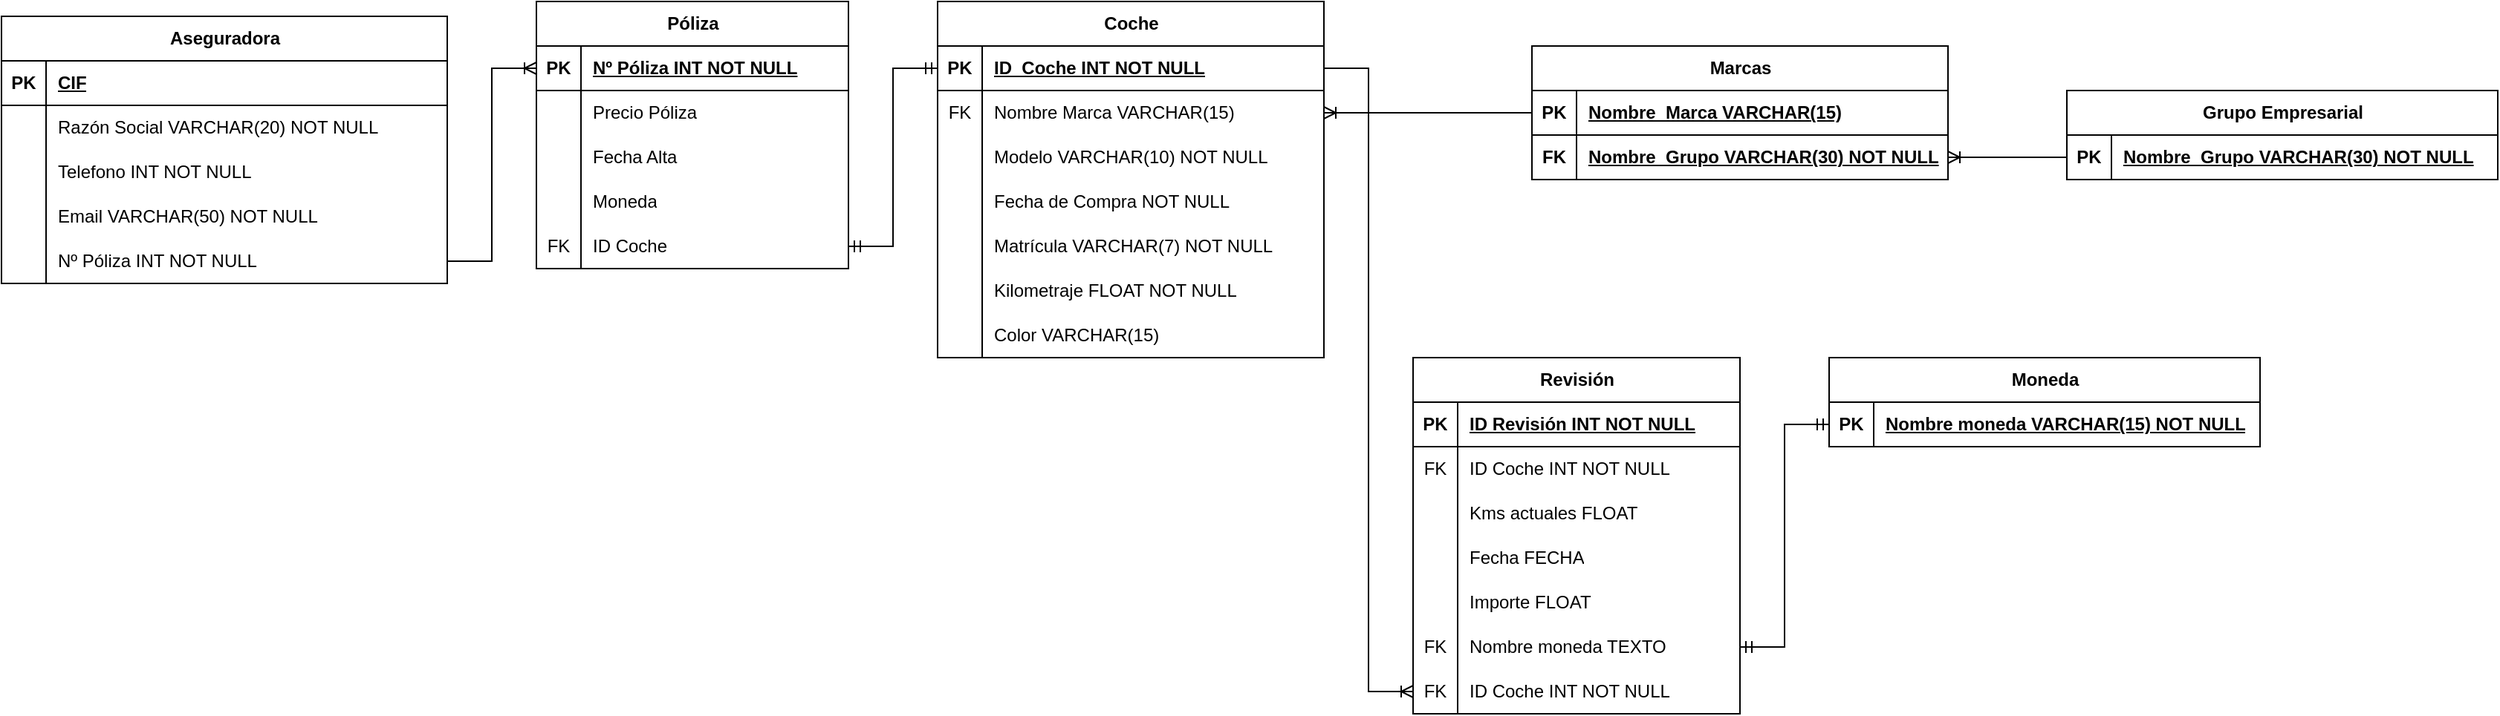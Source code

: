 <mxfile version="21.6.8" type="device">
  <diagram name="Page-1" id="Ce3PiurtDu2Wg8U3uvHD">
    <mxGraphModel dx="4378" dy="868" grid="1" gridSize="10" guides="1" tooltips="1" connect="1" arrows="1" fold="1" page="0" pageScale="1" pageWidth="850" pageHeight="1100" math="0" shadow="0">
      <root>
        <mxCell id="0" />
        <mxCell id="1" parent="0" />
        <mxCell id="8DVN0XSkMeJQT1lrEcgG-28" value="Coche" style="shape=table;startSize=30;container=1;collapsible=1;childLayout=tableLayout;fixedRows=1;rowLines=0;fontStyle=1;align=center;resizeLast=1;html=1;" parent="1" vertex="1">
          <mxGeometry x="-30" y="200" width="260" height="240" as="geometry" />
        </mxCell>
        <mxCell id="8DVN0XSkMeJQT1lrEcgG-29" value="" style="shape=tableRow;horizontal=0;startSize=0;swimlaneHead=0;swimlaneBody=0;fillColor=none;collapsible=0;dropTarget=0;points=[[0,0.5],[1,0.5]];portConstraint=eastwest;top=0;left=0;right=0;bottom=1;" parent="8DVN0XSkMeJQT1lrEcgG-28" vertex="1">
          <mxGeometry y="30" width="260" height="30" as="geometry" />
        </mxCell>
        <mxCell id="8DVN0XSkMeJQT1lrEcgG-30" value="PK" style="shape=partialRectangle;connectable=0;fillColor=none;top=0;left=0;bottom=0;right=0;fontStyle=1;overflow=hidden;whiteSpace=wrap;html=1;" parent="8DVN0XSkMeJQT1lrEcgG-29" vertex="1">
          <mxGeometry width="30" height="30" as="geometry">
            <mxRectangle width="30" height="30" as="alternateBounds" />
          </mxGeometry>
        </mxCell>
        <mxCell id="8DVN0XSkMeJQT1lrEcgG-31" value="ID_Coche INT NOT NULL" style="shape=partialRectangle;connectable=0;fillColor=none;top=0;left=0;bottom=0;right=0;align=left;spacingLeft=6;fontStyle=5;overflow=hidden;whiteSpace=wrap;html=1;" parent="8DVN0XSkMeJQT1lrEcgG-29" vertex="1">
          <mxGeometry x="30" width="230" height="30" as="geometry">
            <mxRectangle width="230" height="30" as="alternateBounds" />
          </mxGeometry>
        </mxCell>
        <mxCell id="8DVN0XSkMeJQT1lrEcgG-32" value="" style="shape=tableRow;horizontal=0;startSize=0;swimlaneHead=0;swimlaneBody=0;fillColor=none;collapsible=0;dropTarget=0;points=[[0,0.5],[1,0.5]];portConstraint=eastwest;top=0;left=0;right=0;bottom=0;" parent="8DVN0XSkMeJQT1lrEcgG-28" vertex="1">
          <mxGeometry y="60" width="260" height="30" as="geometry" />
        </mxCell>
        <mxCell id="8DVN0XSkMeJQT1lrEcgG-33" value="FK" style="shape=partialRectangle;connectable=0;fillColor=none;top=0;left=0;bottom=0;right=0;editable=1;overflow=hidden;whiteSpace=wrap;html=1;" parent="8DVN0XSkMeJQT1lrEcgG-32" vertex="1">
          <mxGeometry width="30" height="30" as="geometry">
            <mxRectangle width="30" height="30" as="alternateBounds" />
          </mxGeometry>
        </mxCell>
        <mxCell id="8DVN0XSkMeJQT1lrEcgG-34" value="Nombre Marca VARCHAR(15)" style="shape=partialRectangle;connectable=0;fillColor=none;top=0;left=0;bottom=0;right=0;align=left;spacingLeft=6;overflow=hidden;whiteSpace=wrap;html=1;" parent="8DVN0XSkMeJQT1lrEcgG-32" vertex="1">
          <mxGeometry x="30" width="230" height="30" as="geometry">
            <mxRectangle width="230" height="30" as="alternateBounds" />
          </mxGeometry>
        </mxCell>
        <mxCell id="8DVN0XSkMeJQT1lrEcgG-35" value="" style="shape=tableRow;horizontal=0;startSize=0;swimlaneHead=0;swimlaneBody=0;fillColor=none;collapsible=0;dropTarget=0;points=[[0,0.5],[1,0.5]];portConstraint=eastwest;top=0;left=0;right=0;bottom=0;" parent="8DVN0XSkMeJQT1lrEcgG-28" vertex="1">
          <mxGeometry y="90" width="260" height="30" as="geometry" />
        </mxCell>
        <mxCell id="8DVN0XSkMeJQT1lrEcgG-36" value="" style="shape=partialRectangle;connectable=0;fillColor=none;top=0;left=0;bottom=0;right=0;editable=1;overflow=hidden;whiteSpace=wrap;html=1;" parent="8DVN0XSkMeJQT1lrEcgG-35" vertex="1">
          <mxGeometry width="30" height="30" as="geometry">
            <mxRectangle width="30" height="30" as="alternateBounds" />
          </mxGeometry>
        </mxCell>
        <mxCell id="8DVN0XSkMeJQT1lrEcgG-37" value="Modelo VARCHAR(10) NOT NULL" style="shape=partialRectangle;connectable=0;fillColor=none;top=0;left=0;bottom=0;right=0;align=left;spacingLeft=6;overflow=hidden;whiteSpace=wrap;html=1;" parent="8DVN0XSkMeJQT1lrEcgG-35" vertex="1">
          <mxGeometry x="30" width="230" height="30" as="geometry">
            <mxRectangle width="230" height="30" as="alternateBounds" />
          </mxGeometry>
        </mxCell>
        <mxCell id="ItKORKSNv3V5zhd3zfSY-48" value="" style="shape=tableRow;horizontal=0;startSize=0;swimlaneHead=0;swimlaneBody=0;fillColor=none;collapsible=0;dropTarget=0;points=[[0,0.5],[1,0.5]];portConstraint=eastwest;top=0;left=0;right=0;bottom=0;" parent="8DVN0XSkMeJQT1lrEcgG-28" vertex="1">
          <mxGeometry y="120" width="260" height="30" as="geometry" />
        </mxCell>
        <mxCell id="ItKORKSNv3V5zhd3zfSY-49" value="" style="shape=partialRectangle;connectable=0;fillColor=none;top=0;left=0;bottom=0;right=0;editable=1;overflow=hidden;whiteSpace=wrap;html=1;" parent="ItKORKSNv3V5zhd3zfSY-48" vertex="1">
          <mxGeometry width="30" height="30" as="geometry">
            <mxRectangle width="30" height="30" as="alternateBounds" />
          </mxGeometry>
        </mxCell>
        <mxCell id="ItKORKSNv3V5zhd3zfSY-50" value="Fecha de Compra NOT NULL" style="shape=partialRectangle;connectable=0;fillColor=none;top=0;left=0;bottom=0;right=0;align=left;spacingLeft=6;overflow=hidden;whiteSpace=wrap;html=1;" parent="ItKORKSNv3V5zhd3zfSY-48" vertex="1">
          <mxGeometry x="30" width="230" height="30" as="geometry">
            <mxRectangle width="230" height="30" as="alternateBounds" />
          </mxGeometry>
        </mxCell>
        <mxCell id="8DVN0XSkMeJQT1lrEcgG-38" value="" style="shape=tableRow;horizontal=0;startSize=0;swimlaneHead=0;swimlaneBody=0;fillColor=none;collapsible=0;dropTarget=0;points=[[0,0.5],[1,0.5]];portConstraint=eastwest;top=0;left=0;right=0;bottom=0;" parent="8DVN0XSkMeJQT1lrEcgG-28" vertex="1">
          <mxGeometry y="150" width="260" height="30" as="geometry" />
        </mxCell>
        <mxCell id="8DVN0XSkMeJQT1lrEcgG-39" value="" style="shape=partialRectangle;connectable=0;fillColor=none;top=0;left=0;bottom=0;right=0;editable=1;overflow=hidden;whiteSpace=wrap;html=1;" parent="8DVN0XSkMeJQT1lrEcgG-38" vertex="1">
          <mxGeometry width="30" height="30" as="geometry">
            <mxRectangle width="30" height="30" as="alternateBounds" />
          </mxGeometry>
        </mxCell>
        <mxCell id="8DVN0XSkMeJQT1lrEcgG-40" value="Matrícula VARCHAR(7) NOT NULL" style="shape=partialRectangle;connectable=0;fillColor=none;top=0;left=0;bottom=0;right=0;align=left;spacingLeft=6;overflow=hidden;whiteSpace=wrap;html=1;" parent="8DVN0XSkMeJQT1lrEcgG-38" vertex="1">
          <mxGeometry x="30" width="230" height="30" as="geometry">
            <mxRectangle width="230" height="30" as="alternateBounds" />
          </mxGeometry>
        </mxCell>
        <mxCell id="ItKORKSNv3V5zhd3zfSY-1" value="" style="shape=tableRow;horizontal=0;startSize=0;swimlaneHead=0;swimlaneBody=0;fillColor=none;collapsible=0;dropTarget=0;points=[[0,0.5],[1,0.5]];portConstraint=eastwest;top=0;left=0;right=0;bottom=0;" parent="8DVN0XSkMeJQT1lrEcgG-28" vertex="1">
          <mxGeometry y="180" width="260" height="30" as="geometry" />
        </mxCell>
        <mxCell id="ItKORKSNv3V5zhd3zfSY-2" value="" style="shape=partialRectangle;connectable=0;fillColor=none;top=0;left=0;bottom=0;right=0;editable=1;overflow=hidden;whiteSpace=wrap;html=1;" parent="ItKORKSNv3V5zhd3zfSY-1" vertex="1">
          <mxGeometry width="30" height="30" as="geometry">
            <mxRectangle width="30" height="30" as="alternateBounds" />
          </mxGeometry>
        </mxCell>
        <mxCell id="ItKORKSNv3V5zhd3zfSY-3" value="Kilometraje FLOAT NOT NULL" style="shape=partialRectangle;connectable=0;fillColor=none;top=0;left=0;bottom=0;right=0;align=left;spacingLeft=6;overflow=hidden;whiteSpace=wrap;html=1;" parent="ItKORKSNv3V5zhd3zfSY-1" vertex="1">
          <mxGeometry x="30" width="230" height="30" as="geometry">
            <mxRectangle width="230" height="30" as="alternateBounds" />
          </mxGeometry>
        </mxCell>
        <mxCell id="ItKORKSNv3V5zhd3zfSY-125" value="" style="shape=tableRow;horizontal=0;startSize=0;swimlaneHead=0;swimlaneBody=0;fillColor=none;collapsible=0;dropTarget=0;points=[[0,0.5],[1,0.5]];portConstraint=eastwest;top=0;left=0;right=0;bottom=0;" parent="8DVN0XSkMeJQT1lrEcgG-28" vertex="1">
          <mxGeometry y="210" width="260" height="30" as="geometry" />
        </mxCell>
        <mxCell id="ItKORKSNv3V5zhd3zfSY-126" value="" style="shape=partialRectangle;connectable=0;fillColor=none;top=0;left=0;bottom=0;right=0;editable=1;overflow=hidden;whiteSpace=wrap;html=1;" parent="ItKORKSNv3V5zhd3zfSY-125" vertex="1">
          <mxGeometry width="30" height="30" as="geometry">
            <mxRectangle width="30" height="30" as="alternateBounds" />
          </mxGeometry>
        </mxCell>
        <mxCell id="ItKORKSNv3V5zhd3zfSY-127" value="Color VARCHAR(15)" style="shape=partialRectangle;connectable=0;fillColor=none;top=0;left=0;bottom=0;right=0;align=left;spacingLeft=6;overflow=hidden;whiteSpace=wrap;html=1;" parent="ItKORKSNv3V5zhd3zfSY-125" vertex="1">
          <mxGeometry x="30" width="230" height="30" as="geometry">
            <mxRectangle width="230" height="30" as="alternateBounds" />
          </mxGeometry>
        </mxCell>
        <mxCell id="ItKORKSNv3V5zhd3zfSY-51" value="Aseguradora" style="shape=table;startSize=30;container=1;collapsible=1;childLayout=tableLayout;fixedRows=1;rowLines=0;fontStyle=1;align=center;resizeLast=1;html=1;" parent="1" vertex="1">
          <mxGeometry x="-660" y="210" width="300" height="180" as="geometry" />
        </mxCell>
        <mxCell id="ItKORKSNv3V5zhd3zfSY-52" value="" style="shape=tableRow;horizontal=0;startSize=0;swimlaneHead=0;swimlaneBody=0;fillColor=none;collapsible=0;dropTarget=0;points=[[0,0.5],[1,0.5]];portConstraint=eastwest;top=0;left=0;right=0;bottom=1;" parent="ItKORKSNv3V5zhd3zfSY-51" vertex="1">
          <mxGeometry y="30" width="300" height="30" as="geometry" />
        </mxCell>
        <mxCell id="ItKORKSNv3V5zhd3zfSY-53" value="PK" style="shape=partialRectangle;connectable=0;fillColor=none;top=0;left=0;bottom=0;right=0;fontStyle=1;overflow=hidden;whiteSpace=wrap;html=1;" parent="ItKORKSNv3V5zhd3zfSY-52" vertex="1">
          <mxGeometry width="30" height="30" as="geometry">
            <mxRectangle width="30" height="30" as="alternateBounds" />
          </mxGeometry>
        </mxCell>
        <mxCell id="ItKORKSNv3V5zhd3zfSY-54" value="CIF" style="shape=partialRectangle;connectable=0;fillColor=none;top=0;left=0;bottom=0;right=0;align=left;spacingLeft=6;fontStyle=5;overflow=hidden;whiteSpace=wrap;html=1;" parent="ItKORKSNv3V5zhd3zfSY-52" vertex="1">
          <mxGeometry x="30" width="270" height="30" as="geometry">
            <mxRectangle width="270" height="30" as="alternateBounds" />
          </mxGeometry>
        </mxCell>
        <mxCell id="ItKORKSNv3V5zhd3zfSY-55" value="" style="shape=tableRow;horizontal=0;startSize=0;swimlaneHead=0;swimlaneBody=0;fillColor=none;collapsible=0;dropTarget=0;points=[[0,0.5],[1,0.5]];portConstraint=eastwest;top=0;left=0;right=0;bottom=0;" parent="ItKORKSNv3V5zhd3zfSY-51" vertex="1">
          <mxGeometry y="60" width="300" height="30" as="geometry" />
        </mxCell>
        <mxCell id="ItKORKSNv3V5zhd3zfSY-56" value="" style="shape=partialRectangle;connectable=0;fillColor=none;top=0;left=0;bottom=0;right=0;editable=1;overflow=hidden;whiteSpace=wrap;html=1;" parent="ItKORKSNv3V5zhd3zfSY-55" vertex="1">
          <mxGeometry width="30" height="30" as="geometry">
            <mxRectangle width="30" height="30" as="alternateBounds" />
          </mxGeometry>
        </mxCell>
        <mxCell id="ItKORKSNv3V5zhd3zfSY-57" value="Razón Social VARCHAR(20) NOT NULL" style="shape=partialRectangle;connectable=0;fillColor=none;top=0;left=0;bottom=0;right=0;align=left;spacingLeft=6;overflow=hidden;whiteSpace=wrap;html=1;" parent="ItKORKSNv3V5zhd3zfSY-55" vertex="1">
          <mxGeometry x="30" width="270" height="30" as="geometry">
            <mxRectangle width="270" height="30" as="alternateBounds" />
          </mxGeometry>
        </mxCell>
        <mxCell id="ItKORKSNv3V5zhd3zfSY-64" value="" style="shape=tableRow;horizontal=0;startSize=0;swimlaneHead=0;swimlaneBody=0;fillColor=none;collapsible=0;dropTarget=0;points=[[0,0.5],[1,0.5]];portConstraint=eastwest;top=0;left=0;right=0;bottom=0;" parent="ItKORKSNv3V5zhd3zfSY-51" vertex="1">
          <mxGeometry y="90" width="300" height="30" as="geometry" />
        </mxCell>
        <mxCell id="ItKORKSNv3V5zhd3zfSY-65" value="" style="shape=partialRectangle;connectable=0;fillColor=none;top=0;left=0;bottom=0;right=0;editable=1;overflow=hidden;whiteSpace=wrap;html=1;" parent="ItKORKSNv3V5zhd3zfSY-64" vertex="1">
          <mxGeometry width="30" height="30" as="geometry">
            <mxRectangle width="30" height="30" as="alternateBounds" />
          </mxGeometry>
        </mxCell>
        <mxCell id="ItKORKSNv3V5zhd3zfSY-66" value="Telefono INT NOT NULL" style="shape=partialRectangle;connectable=0;fillColor=none;top=0;left=0;bottom=0;right=0;align=left;spacingLeft=6;overflow=hidden;whiteSpace=wrap;html=1;" parent="ItKORKSNv3V5zhd3zfSY-64" vertex="1">
          <mxGeometry x="30" width="270" height="30" as="geometry">
            <mxRectangle width="270" height="30" as="alternateBounds" />
          </mxGeometry>
        </mxCell>
        <mxCell id="ItKORKSNv3V5zhd3zfSY-67" value="" style="shape=tableRow;horizontal=0;startSize=0;swimlaneHead=0;swimlaneBody=0;fillColor=none;collapsible=0;dropTarget=0;points=[[0,0.5],[1,0.5]];portConstraint=eastwest;top=0;left=0;right=0;bottom=0;" parent="ItKORKSNv3V5zhd3zfSY-51" vertex="1">
          <mxGeometry y="120" width="300" height="30" as="geometry" />
        </mxCell>
        <mxCell id="ItKORKSNv3V5zhd3zfSY-68" value="" style="shape=partialRectangle;connectable=0;fillColor=none;top=0;left=0;bottom=0;right=0;editable=1;overflow=hidden;whiteSpace=wrap;html=1;" parent="ItKORKSNv3V5zhd3zfSY-67" vertex="1">
          <mxGeometry width="30" height="30" as="geometry">
            <mxRectangle width="30" height="30" as="alternateBounds" />
          </mxGeometry>
        </mxCell>
        <mxCell id="ItKORKSNv3V5zhd3zfSY-69" value="Email VARCHAR(50) NOT NULL" style="shape=partialRectangle;connectable=0;fillColor=none;top=0;left=0;bottom=0;right=0;align=left;spacingLeft=6;overflow=hidden;whiteSpace=wrap;html=1;" parent="ItKORKSNv3V5zhd3zfSY-67" vertex="1">
          <mxGeometry x="30" width="270" height="30" as="geometry">
            <mxRectangle width="270" height="30" as="alternateBounds" />
          </mxGeometry>
        </mxCell>
        <mxCell id="0sGLPWsD0QdRFvgC1Tdk-54" value="" style="shape=tableRow;horizontal=0;startSize=0;swimlaneHead=0;swimlaneBody=0;fillColor=none;collapsible=0;dropTarget=0;points=[[0,0.5],[1,0.5]];portConstraint=eastwest;top=0;left=0;right=0;bottom=0;" vertex="1" parent="ItKORKSNv3V5zhd3zfSY-51">
          <mxGeometry y="150" width="300" height="30" as="geometry" />
        </mxCell>
        <mxCell id="0sGLPWsD0QdRFvgC1Tdk-55" value="" style="shape=partialRectangle;connectable=0;fillColor=none;top=0;left=0;bottom=0;right=0;editable=1;overflow=hidden;whiteSpace=wrap;html=1;" vertex="1" parent="0sGLPWsD0QdRFvgC1Tdk-54">
          <mxGeometry width="30" height="30" as="geometry">
            <mxRectangle width="30" height="30" as="alternateBounds" />
          </mxGeometry>
        </mxCell>
        <mxCell id="0sGLPWsD0QdRFvgC1Tdk-56" value="Nº Póliza INT NOT NULL" style="shape=partialRectangle;connectable=0;fillColor=none;top=0;left=0;bottom=0;right=0;align=left;spacingLeft=6;overflow=hidden;whiteSpace=wrap;html=1;" vertex="1" parent="0sGLPWsD0QdRFvgC1Tdk-54">
          <mxGeometry x="30" width="270" height="30" as="geometry">
            <mxRectangle width="270" height="30" as="alternateBounds" />
          </mxGeometry>
        </mxCell>
        <mxCell id="ItKORKSNv3V5zhd3zfSY-92" value="Marcas" style="shape=table;startSize=30;container=1;collapsible=1;childLayout=tableLayout;fixedRows=1;rowLines=0;fontStyle=1;align=center;resizeLast=1;html=1;" parent="1" vertex="1">
          <mxGeometry x="370" y="230" width="280" height="90" as="geometry" />
        </mxCell>
        <mxCell id="ItKORKSNv3V5zhd3zfSY-93" value="" style="shape=tableRow;horizontal=0;startSize=0;swimlaneHead=0;swimlaneBody=0;fillColor=none;collapsible=0;dropTarget=0;points=[[0,0.5],[1,0.5]];portConstraint=eastwest;top=0;left=0;right=0;bottom=1;" parent="ItKORKSNv3V5zhd3zfSY-92" vertex="1">
          <mxGeometry y="30" width="280" height="30" as="geometry" />
        </mxCell>
        <mxCell id="ItKORKSNv3V5zhd3zfSY-94" value="PK" style="shape=partialRectangle;connectable=0;fillColor=none;top=0;left=0;bottom=0;right=0;fontStyle=1;overflow=hidden;whiteSpace=wrap;html=1;" parent="ItKORKSNv3V5zhd3zfSY-93" vertex="1">
          <mxGeometry width="30" height="30" as="geometry">
            <mxRectangle width="30" height="30" as="alternateBounds" />
          </mxGeometry>
        </mxCell>
        <mxCell id="ItKORKSNv3V5zhd3zfSY-95" value="Nombre_Marca VARCHAR(15)" style="shape=partialRectangle;connectable=0;fillColor=none;top=0;left=0;bottom=0;right=0;align=left;spacingLeft=6;fontStyle=5;overflow=hidden;whiteSpace=wrap;html=1;" parent="ItKORKSNv3V5zhd3zfSY-93" vertex="1">
          <mxGeometry x="30" width="250" height="30" as="geometry">
            <mxRectangle width="250" height="30" as="alternateBounds" />
          </mxGeometry>
        </mxCell>
        <mxCell id="0sGLPWsD0QdRFvgC1Tdk-25" value="" style="shape=tableRow;horizontal=0;startSize=0;swimlaneHead=0;swimlaneBody=0;fillColor=none;collapsible=0;dropTarget=0;points=[[0,0.5],[1,0.5]];portConstraint=eastwest;top=0;left=0;right=0;bottom=1;" vertex="1" parent="ItKORKSNv3V5zhd3zfSY-92">
          <mxGeometry y="60" width="280" height="30" as="geometry" />
        </mxCell>
        <mxCell id="0sGLPWsD0QdRFvgC1Tdk-26" value="FK" style="shape=partialRectangle;connectable=0;fillColor=none;top=0;left=0;bottom=0;right=0;fontStyle=1;overflow=hidden;whiteSpace=wrap;html=1;" vertex="1" parent="0sGLPWsD0QdRFvgC1Tdk-25">
          <mxGeometry width="30" height="30" as="geometry">
            <mxRectangle width="30" height="30" as="alternateBounds" />
          </mxGeometry>
        </mxCell>
        <mxCell id="0sGLPWsD0QdRFvgC1Tdk-27" value="Nombre_Grupo VARCHAR(30) NOT NULL" style="shape=partialRectangle;connectable=0;fillColor=none;top=0;left=0;bottom=0;right=0;align=left;spacingLeft=6;fontStyle=5;overflow=hidden;whiteSpace=wrap;html=1;" vertex="1" parent="0sGLPWsD0QdRFvgC1Tdk-25">
          <mxGeometry x="30" width="250" height="30" as="geometry">
            <mxRectangle width="250" height="30" as="alternateBounds" />
          </mxGeometry>
        </mxCell>
        <mxCell id="ItKORKSNv3V5zhd3zfSY-105" value="Grupo Empresarial" style="shape=table;startSize=30;container=1;collapsible=1;childLayout=tableLayout;fixedRows=1;rowLines=0;fontStyle=1;align=center;resizeLast=1;html=1;" parent="1" vertex="1">
          <mxGeometry x="730" y="260" width="290" height="60" as="geometry" />
        </mxCell>
        <mxCell id="ItKORKSNv3V5zhd3zfSY-106" value="" style="shape=tableRow;horizontal=0;startSize=0;swimlaneHead=0;swimlaneBody=0;fillColor=none;collapsible=0;dropTarget=0;points=[[0,0.5],[1,0.5]];portConstraint=eastwest;top=0;left=0;right=0;bottom=1;" parent="ItKORKSNv3V5zhd3zfSY-105" vertex="1">
          <mxGeometry y="30" width="290" height="30" as="geometry" />
        </mxCell>
        <mxCell id="ItKORKSNv3V5zhd3zfSY-107" value="PK" style="shape=partialRectangle;connectable=0;fillColor=none;top=0;left=0;bottom=0;right=0;fontStyle=1;overflow=hidden;whiteSpace=wrap;html=1;" parent="ItKORKSNv3V5zhd3zfSY-106" vertex="1">
          <mxGeometry width="30" height="30" as="geometry">
            <mxRectangle width="30" height="30" as="alternateBounds" />
          </mxGeometry>
        </mxCell>
        <mxCell id="ItKORKSNv3V5zhd3zfSY-108" value="Nombre_Grupo VARCHAR(30) NOT NULL" style="shape=partialRectangle;connectable=0;fillColor=none;top=0;left=0;bottom=0;right=0;align=left;spacingLeft=6;fontStyle=5;overflow=hidden;whiteSpace=wrap;html=1;" parent="ItKORKSNv3V5zhd3zfSY-106" vertex="1">
          <mxGeometry x="30" width="260" height="30" as="geometry">
            <mxRectangle width="260" height="30" as="alternateBounds" />
          </mxGeometry>
        </mxCell>
        <mxCell id="ItKORKSNv3V5zhd3zfSY-112" value="Póliza" style="shape=table;startSize=30;container=1;collapsible=1;childLayout=tableLayout;fixedRows=1;rowLines=0;fontStyle=1;align=center;resizeLast=1;html=1;" parent="1" vertex="1">
          <mxGeometry x="-300" y="200" width="210" height="180" as="geometry" />
        </mxCell>
        <mxCell id="ItKORKSNv3V5zhd3zfSY-113" value="" style="shape=tableRow;horizontal=0;startSize=0;swimlaneHead=0;swimlaneBody=0;fillColor=none;collapsible=0;dropTarget=0;points=[[0,0.5],[1,0.5]];portConstraint=eastwest;top=0;left=0;right=0;bottom=1;" parent="ItKORKSNv3V5zhd3zfSY-112" vertex="1">
          <mxGeometry y="30" width="210" height="30" as="geometry" />
        </mxCell>
        <mxCell id="ItKORKSNv3V5zhd3zfSY-114" value="PK" style="shape=partialRectangle;connectable=0;fillColor=none;top=0;left=0;bottom=0;right=0;fontStyle=1;overflow=hidden;whiteSpace=wrap;html=1;" parent="ItKORKSNv3V5zhd3zfSY-113" vertex="1">
          <mxGeometry width="30" height="30" as="geometry">
            <mxRectangle width="30" height="30" as="alternateBounds" />
          </mxGeometry>
        </mxCell>
        <mxCell id="ItKORKSNv3V5zhd3zfSY-115" value="Nº Póliza INT NOT NULL" style="shape=partialRectangle;connectable=0;fillColor=none;top=0;left=0;bottom=0;right=0;align=left;spacingLeft=6;fontStyle=5;overflow=hidden;whiteSpace=wrap;html=1;" parent="ItKORKSNv3V5zhd3zfSY-113" vertex="1">
          <mxGeometry x="30" width="180" height="30" as="geometry">
            <mxRectangle width="180" height="30" as="alternateBounds" />
          </mxGeometry>
        </mxCell>
        <mxCell id="ItKORKSNv3V5zhd3zfSY-116" value="" style="shape=tableRow;horizontal=0;startSize=0;swimlaneHead=0;swimlaneBody=0;fillColor=none;collapsible=0;dropTarget=0;points=[[0,0.5],[1,0.5]];portConstraint=eastwest;top=0;left=0;right=0;bottom=0;" parent="ItKORKSNv3V5zhd3zfSY-112" vertex="1">
          <mxGeometry y="60" width="210" height="30" as="geometry" />
        </mxCell>
        <mxCell id="ItKORKSNv3V5zhd3zfSY-117" value="" style="shape=partialRectangle;connectable=0;fillColor=none;top=0;left=0;bottom=0;right=0;editable=1;overflow=hidden;whiteSpace=wrap;html=1;" parent="ItKORKSNv3V5zhd3zfSY-116" vertex="1">
          <mxGeometry width="30" height="30" as="geometry">
            <mxRectangle width="30" height="30" as="alternateBounds" />
          </mxGeometry>
        </mxCell>
        <mxCell id="ItKORKSNv3V5zhd3zfSY-118" value="Precio Póliza" style="shape=partialRectangle;connectable=0;fillColor=none;top=0;left=0;bottom=0;right=0;align=left;spacingLeft=6;overflow=hidden;whiteSpace=wrap;html=1;" parent="ItKORKSNv3V5zhd3zfSY-116" vertex="1">
          <mxGeometry x="30" width="180" height="30" as="geometry">
            <mxRectangle width="180" height="30" as="alternateBounds" />
          </mxGeometry>
        </mxCell>
        <mxCell id="ItKORKSNv3V5zhd3zfSY-149" value="" style="shape=tableRow;horizontal=0;startSize=0;swimlaneHead=0;swimlaneBody=0;fillColor=none;collapsible=0;dropTarget=0;points=[[0,0.5],[1,0.5]];portConstraint=eastwest;top=0;left=0;right=0;bottom=0;" parent="ItKORKSNv3V5zhd3zfSY-112" vertex="1">
          <mxGeometry y="90" width="210" height="30" as="geometry" />
        </mxCell>
        <mxCell id="ItKORKSNv3V5zhd3zfSY-150" value="" style="shape=partialRectangle;connectable=0;fillColor=none;top=0;left=0;bottom=0;right=0;editable=1;overflow=hidden;whiteSpace=wrap;html=1;" parent="ItKORKSNv3V5zhd3zfSY-149" vertex="1">
          <mxGeometry width="30" height="30" as="geometry">
            <mxRectangle width="30" height="30" as="alternateBounds" />
          </mxGeometry>
        </mxCell>
        <mxCell id="ItKORKSNv3V5zhd3zfSY-151" value="Fecha Alta" style="shape=partialRectangle;connectable=0;fillColor=none;top=0;left=0;bottom=0;right=0;align=left;spacingLeft=6;overflow=hidden;whiteSpace=wrap;html=1;" parent="ItKORKSNv3V5zhd3zfSY-149" vertex="1">
          <mxGeometry x="30" width="180" height="30" as="geometry">
            <mxRectangle width="180" height="30" as="alternateBounds" />
          </mxGeometry>
        </mxCell>
        <mxCell id="ItKORKSNv3V5zhd3zfSY-145" value="" style="shape=tableRow;horizontal=0;startSize=0;swimlaneHead=0;swimlaneBody=0;fillColor=none;collapsible=0;dropTarget=0;points=[[0,0.5],[1,0.5]];portConstraint=eastwest;top=0;left=0;right=0;bottom=0;" parent="ItKORKSNv3V5zhd3zfSY-112" vertex="1">
          <mxGeometry y="120" width="210" height="30" as="geometry" />
        </mxCell>
        <mxCell id="ItKORKSNv3V5zhd3zfSY-146" value="" style="shape=partialRectangle;connectable=0;fillColor=none;top=0;left=0;bottom=0;right=0;editable=1;overflow=hidden;whiteSpace=wrap;html=1;" parent="ItKORKSNv3V5zhd3zfSY-145" vertex="1">
          <mxGeometry width="30" height="30" as="geometry">
            <mxRectangle width="30" height="30" as="alternateBounds" />
          </mxGeometry>
        </mxCell>
        <mxCell id="ItKORKSNv3V5zhd3zfSY-147" value="Moneda" style="shape=partialRectangle;connectable=0;fillColor=none;top=0;left=0;bottom=0;right=0;align=left;spacingLeft=6;overflow=hidden;whiteSpace=wrap;html=1;" parent="ItKORKSNv3V5zhd3zfSY-145" vertex="1">
          <mxGeometry x="30" width="180" height="30" as="geometry">
            <mxRectangle width="180" height="30" as="alternateBounds" />
          </mxGeometry>
        </mxCell>
        <mxCell id="ItKORKSNv3V5zhd3zfSY-142" value="" style="shape=tableRow;horizontal=0;startSize=0;swimlaneHead=0;swimlaneBody=0;fillColor=none;collapsible=0;dropTarget=0;points=[[0,0.5],[1,0.5]];portConstraint=eastwest;top=0;left=0;right=0;bottom=0;" parent="ItKORKSNv3V5zhd3zfSY-112" vertex="1">
          <mxGeometry y="150" width="210" height="30" as="geometry" />
        </mxCell>
        <mxCell id="ItKORKSNv3V5zhd3zfSY-143" value="FK" style="shape=partialRectangle;connectable=0;fillColor=none;top=0;left=0;bottom=0;right=0;editable=1;overflow=hidden;whiteSpace=wrap;html=1;" parent="ItKORKSNv3V5zhd3zfSY-142" vertex="1">
          <mxGeometry width="30" height="30" as="geometry">
            <mxRectangle width="30" height="30" as="alternateBounds" />
          </mxGeometry>
        </mxCell>
        <mxCell id="ItKORKSNv3V5zhd3zfSY-144" value="ID Coche" style="shape=partialRectangle;connectable=0;fillColor=none;top=0;left=0;bottom=0;right=0;align=left;spacingLeft=6;overflow=hidden;whiteSpace=wrap;html=1;" parent="ItKORKSNv3V5zhd3zfSY-142" vertex="1">
          <mxGeometry x="30" width="180" height="30" as="geometry">
            <mxRectangle width="180" height="30" as="alternateBounds" />
          </mxGeometry>
        </mxCell>
        <mxCell id="ItKORKSNv3V5zhd3zfSY-152" value="Revisión" style="shape=table;startSize=30;container=1;collapsible=1;childLayout=tableLayout;fixedRows=1;rowLines=0;fontStyle=1;align=center;resizeLast=1;html=1;" parent="1" vertex="1">
          <mxGeometry x="290" y="440" width="220" height="240" as="geometry" />
        </mxCell>
        <mxCell id="ItKORKSNv3V5zhd3zfSY-153" value="" style="shape=tableRow;horizontal=0;startSize=0;swimlaneHead=0;swimlaneBody=0;fillColor=none;collapsible=0;dropTarget=0;points=[[0,0.5],[1,0.5]];portConstraint=eastwest;top=0;left=0;right=0;bottom=1;" parent="ItKORKSNv3V5zhd3zfSY-152" vertex="1">
          <mxGeometry y="30" width="220" height="30" as="geometry" />
        </mxCell>
        <mxCell id="ItKORKSNv3V5zhd3zfSY-154" value="PK" style="shape=partialRectangle;connectable=0;fillColor=none;top=0;left=0;bottom=0;right=0;fontStyle=1;overflow=hidden;whiteSpace=wrap;html=1;" parent="ItKORKSNv3V5zhd3zfSY-153" vertex="1">
          <mxGeometry width="30" height="30" as="geometry">
            <mxRectangle width="30" height="30" as="alternateBounds" />
          </mxGeometry>
        </mxCell>
        <mxCell id="ItKORKSNv3V5zhd3zfSY-155" value="ID Revisión INT NOT NULL" style="shape=partialRectangle;connectable=0;fillColor=none;top=0;left=0;bottom=0;right=0;align=left;spacingLeft=6;fontStyle=5;overflow=hidden;whiteSpace=wrap;html=1;" parent="ItKORKSNv3V5zhd3zfSY-153" vertex="1">
          <mxGeometry x="30" width="190" height="30" as="geometry">
            <mxRectangle width="190" height="30" as="alternateBounds" />
          </mxGeometry>
        </mxCell>
        <mxCell id="ItKORKSNv3V5zhd3zfSY-156" value="" style="shape=tableRow;horizontal=0;startSize=0;swimlaneHead=0;swimlaneBody=0;fillColor=none;collapsible=0;dropTarget=0;points=[[0,0.5],[1,0.5]];portConstraint=eastwest;top=0;left=0;right=0;bottom=0;" parent="ItKORKSNv3V5zhd3zfSY-152" vertex="1">
          <mxGeometry y="60" width="220" height="30" as="geometry" />
        </mxCell>
        <mxCell id="ItKORKSNv3V5zhd3zfSY-157" value="FK" style="shape=partialRectangle;connectable=0;fillColor=none;top=0;left=0;bottom=0;right=0;editable=1;overflow=hidden;whiteSpace=wrap;html=1;" parent="ItKORKSNv3V5zhd3zfSY-156" vertex="1">
          <mxGeometry width="30" height="30" as="geometry">
            <mxRectangle width="30" height="30" as="alternateBounds" />
          </mxGeometry>
        </mxCell>
        <mxCell id="ItKORKSNv3V5zhd3zfSY-158" value="ID Coche INT NOT NULL" style="shape=partialRectangle;connectable=0;fillColor=none;top=0;left=0;bottom=0;right=0;align=left;spacingLeft=6;overflow=hidden;whiteSpace=wrap;html=1;" parent="ItKORKSNv3V5zhd3zfSY-156" vertex="1">
          <mxGeometry x="30" width="190" height="30" as="geometry">
            <mxRectangle width="190" height="30" as="alternateBounds" />
          </mxGeometry>
        </mxCell>
        <mxCell id="ItKORKSNv3V5zhd3zfSY-159" value="" style="shape=tableRow;horizontal=0;startSize=0;swimlaneHead=0;swimlaneBody=0;fillColor=none;collapsible=0;dropTarget=0;points=[[0,0.5],[1,0.5]];portConstraint=eastwest;top=0;left=0;right=0;bottom=0;" parent="ItKORKSNv3V5zhd3zfSY-152" vertex="1">
          <mxGeometry y="90" width="220" height="30" as="geometry" />
        </mxCell>
        <mxCell id="ItKORKSNv3V5zhd3zfSY-160" value="" style="shape=partialRectangle;connectable=0;fillColor=none;top=0;left=0;bottom=0;right=0;editable=1;overflow=hidden;whiteSpace=wrap;html=1;" parent="ItKORKSNv3V5zhd3zfSY-159" vertex="1">
          <mxGeometry width="30" height="30" as="geometry">
            <mxRectangle width="30" height="30" as="alternateBounds" />
          </mxGeometry>
        </mxCell>
        <mxCell id="ItKORKSNv3V5zhd3zfSY-161" value="Kms actuales FLOAT" style="shape=partialRectangle;connectable=0;fillColor=none;top=0;left=0;bottom=0;right=0;align=left;spacingLeft=6;overflow=hidden;whiteSpace=wrap;html=1;" parent="ItKORKSNv3V5zhd3zfSY-159" vertex="1">
          <mxGeometry x="30" width="190" height="30" as="geometry">
            <mxRectangle width="190" height="30" as="alternateBounds" />
          </mxGeometry>
        </mxCell>
        <mxCell id="ItKORKSNv3V5zhd3zfSY-162" value="" style="shape=tableRow;horizontal=0;startSize=0;swimlaneHead=0;swimlaneBody=0;fillColor=none;collapsible=0;dropTarget=0;points=[[0,0.5],[1,0.5]];portConstraint=eastwest;top=0;left=0;right=0;bottom=0;" parent="ItKORKSNv3V5zhd3zfSY-152" vertex="1">
          <mxGeometry y="120" width="220" height="30" as="geometry" />
        </mxCell>
        <mxCell id="ItKORKSNv3V5zhd3zfSY-163" value="" style="shape=partialRectangle;connectable=0;fillColor=none;top=0;left=0;bottom=0;right=0;editable=1;overflow=hidden;whiteSpace=wrap;html=1;" parent="ItKORKSNv3V5zhd3zfSY-162" vertex="1">
          <mxGeometry width="30" height="30" as="geometry">
            <mxRectangle width="30" height="30" as="alternateBounds" />
          </mxGeometry>
        </mxCell>
        <mxCell id="ItKORKSNv3V5zhd3zfSY-164" value="Fecha FECHA" style="shape=partialRectangle;connectable=0;fillColor=none;top=0;left=0;bottom=0;right=0;align=left;spacingLeft=6;overflow=hidden;whiteSpace=wrap;html=1;" parent="ItKORKSNv3V5zhd3zfSY-162" vertex="1">
          <mxGeometry x="30" width="190" height="30" as="geometry">
            <mxRectangle width="190" height="30" as="alternateBounds" />
          </mxGeometry>
        </mxCell>
        <mxCell id="ItKORKSNv3V5zhd3zfSY-165" value="" style="shape=tableRow;horizontal=0;startSize=0;swimlaneHead=0;swimlaneBody=0;fillColor=none;collapsible=0;dropTarget=0;points=[[0,0.5],[1,0.5]];portConstraint=eastwest;top=0;left=0;right=0;bottom=0;" parent="ItKORKSNv3V5zhd3zfSY-152" vertex="1">
          <mxGeometry y="150" width="220" height="30" as="geometry" />
        </mxCell>
        <mxCell id="ItKORKSNv3V5zhd3zfSY-166" value="" style="shape=partialRectangle;connectable=0;fillColor=none;top=0;left=0;bottom=0;right=0;editable=1;overflow=hidden;whiteSpace=wrap;html=1;" parent="ItKORKSNv3V5zhd3zfSY-165" vertex="1">
          <mxGeometry width="30" height="30" as="geometry">
            <mxRectangle width="30" height="30" as="alternateBounds" />
          </mxGeometry>
        </mxCell>
        <mxCell id="ItKORKSNv3V5zhd3zfSY-167" value="Importe FLOAT" style="shape=partialRectangle;connectable=0;fillColor=none;top=0;left=0;bottom=0;right=0;align=left;spacingLeft=6;overflow=hidden;whiteSpace=wrap;html=1;" parent="ItKORKSNv3V5zhd3zfSY-165" vertex="1">
          <mxGeometry x="30" width="190" height="30" as="geometry">
            <mxRectangle width="190" height="30" as="alternateBounds" />
          </mxGeometry>
        </mxCell>
        <mxCell id="0sGLPWsD0QdRFvgC1Tdk-9" value="" style="shape=tableRow;horizontal=0;startSize=0;swimlaneHead=0;swimlaneBody=0;fillColor=none;collapsible=0;dropTarget=0;points=[[0,0.5],[1,0.5]];portConstraint=eastwest;top=0;left=0;right=0;bottom=0;" vertex="1" parent="ItKORKSNv3V5zhd3zfSY-152">
          <mxGeometry y="180" width="220" height="30" as="geometry" />
        </mxCell>
        <mxCell id="0sGLPWsD0QdRFvgC1Tdk-10" value="FK" style="shape=partialRectangle;connectable=0;fillColor=none;top=0;left=0;bottom=0;right=0;editable=1;overflow=hidden;whiteSpace=wrap;html=1;" vertex="1" parent="0sGLPWsD0QdRFvgC1Tdk-9">
          <mxGeometry width="30" height="30" as="geometry">
            <mxRectangle width="30" height="30" as="alternateBounds" />
          </mxGeometry>
        </mxCell>
        <mxCell id="0sGLPWsD0QdRFvgC1Tdk-11" value="Nombre moneda TEXTO" style="shape=partialRectangle;connectable=0;fillColor=none;top=0;left=0;bottom=0;right=0;align=left;spacingLeft=6;overflow=hidden;whiteSpace=wrap;html=1;" vertex="1" parent="0sGLPWsD0QdRFvgC1Tdk-9">
          <mxGeometry x="30" width="190" height="30" as="geometry">
            <mxRectangle width="190" height="30" as="alternateBounds" />
          </mxGeometry>
        </mxCell>
        <mxCell id="0sGLPWsD0QdRFvgC1Tdk-47" value="" style="shape=tableRow;horizontal=0;startSize=0;swimlaneHead=0;swimlaneBody=0;fillColor=none;collapsible=0;dropTarget=0;points=[[0,0.5],[1,0.5]];portConstraint=eastwest;top=0;left=0;right=0;bottom=0;" vertex="1" parent="ItKORKSNv3V5zhd3zfSY-152">
          <mxGeometry y="210" width="220" height="30" as="geometry" />
        </mxCell>
        <mxCell id="0sGLPWsD0QdRFvgC1Tdk-48" value="FK" style="shape=partialRectangle;connectable=0;fillColor=none;top=0;left=0;bottom=0;right=0;editable=1;overflow=hidden;whiteSpace=wrap;html=1;" vertex="1" parent="0sGLPWsD0QdRFvgC1Tdk-47">
          <mxGeometry width="30" height="30" as="geometry">
            <mxRectangle width="30" height="30" as="alternateBounds" />
          </mxGeometry>
        </mxCell>
        <mxCell id="0sGLPWsD0QdRFvgC1Tdk-49" value="ID Coche INT NOT NULL" style="shape=partialRectangle;connectable=0;fillColor=none;top=0;left=0;bottom=0;right=0;align=left;spacingLeft=6;overflow=hidden;whiteSpace=wrap;html=1;" vertex="1" parent="0sGLPWsD0QdRFvgC1Tdk-47">
          <mxGeometry x="30" width="190" height="30" as="geometry">
            <mxRectangle width="190" height="30" as="alternateBounds" />
          </mxGeometry>
        </mxCell>
        <mxCell id="0sGLPWsD0QdRFvgC1Tdk-1" value="" style="edgeStyle=entityRelationEdgeStyle;fontSize=12;html=1;endArrow=ERmandOne;startArrow=ERmandOne;rounded=0;" edge="1" parent="1" source="ItKORKSNv3V5zhd3zfSY-142" target="8DVN0XSkMeJQT1lrEcgG-29">
          <mxGeometry width="100" height="100" relative="1" as="geometry">
            <mxPoint x="20" y="440" as="sourcePoint" />
            <mxPoint x="120" y="340" as="targetPoint" />
          </mxGeometry>
        </mxCell>
        <mxCell id="0sGLPWsD0QdRFvgC1Tdk-2" value="Moneda" style="shape=table;startSize=30;container=1;collapsible=1;childLayout=tableLayout;fixedRows=1;rowLines=0;fontStyle=1;align=center;resizeLast=1;html=1;" vertex="1" parent="1">
          <mxGeometry x="570" y="440" width="290" height="60" as="geometry" />
        </mxCell>
        <mxCell id="0sGLPWsD0QdRFvgC1Tdk-3" value="" style="shape=tableRow;horizontal=0;startSize=0;swimlaneHead=0;swimlaneBody=0;fillColor=none;collapsible=0;dropTarget=0;points=[[0,0.5],[1,0.5]];portConstraint=eastwest;top=0;left=0;right=0;bottom=1;" vertex="1" parent="0sGLPWsD0QdRFvgC1Tdk-2">
          <mxGeometry y="30" width="290" height="30" as="geometry" />
        </mxCell>
        <mxCell id="0sGLPWsD0QdRFvgC1Tdk-4" value="PK" style="shape=partialRectangle;connectable=0;fillColor=none;top=0;left=0;bottom=0;right=0;fontStyle=1;overflow=hidden;whiteSpace=wrap;html=1;" vertex="1" parent="0sGLPWsD0QdRFvgC1Tdk-3">
          <mxGeometry width="30" height="30" as="geometry">
            <mxRectangle width="30" height="30" as="alternateBounds" />
          </mxGeometry>
        </mxCell>
        <mxCell id="0sGLPWsD0QdRFvgC1Tdk-5" value="Nombre moneda VARCHAR(15) NOT NULL" style="shape=partialRectangle;connectable=0;fillColor=none;top=0;left=0;bottom=0;right=0;align=left;spacingLeft=6;fontStyle=5;overflow=hidden;whiteSpace=wrap;html=1;" vertex="1" parent="0sGLPWsD0QdRFvgC1Tdk-3">
          <mxGeometry x="30" width="260" height="30" as="geometry">
            <mxRectangle width="260" height="30" as="alternateBounds" />
          </mxGeometry>
        </mxCell>
        <mxCell id="0sGLPWsD0QdRFvgC1Tdk-12" value="" style="edgeStyle=entityRelationEdgeStyle;fontSize=12;html=1;endArrow=ERmandOne;startArrow=ERmandOne;rounded=0;" edge="1" parent="1" source="0sGLPWsD0QdRFvgC1Tdk-9" target="0sGLPWsD0QdRFvgC1Tdk-3">
          <mxGeometry width="100" height="100" relative="1" as="geometry">
            <mxPoint x="800" y="610" as="sourcePoint" />
            <mxPoint x="900" y="510" as="targetPoint" />
          </mxGeometry>
        </mxCell>
        <mxCell id="0sGLPWsD0QdRFvgC1Tdk-24" value="" style="edgeStyle=entityRelationEdgeStyle;fontSize=12;html=1;endArrow=ERoneToMany;rounded=0;" edge="1" parent="1" source="ItKORKSNv3V5zhd3zfSY-106" target="0sGLPWsD0QdRFvgC1Tdk-25">
          <mxGeometry width="100" height="100" relative="1" as="geometry">
            <mxPoint x="1340" y="670" as="sourcePoint" />
            <mxPoint x="1440" y="570" as="targetPoint" />
          </mxGeometry>
        </mxCell>
        <mxCell id="0sGLPWsD0QdRFvgC1Tdk-53" value="" style="edgeStyle=entityRelationEdgeStyle;fontSize=12;html=1;endArrow=ERoneToMany;rounded=0;" edge="1" parent="1" source="8DVN0XSkMeJQT1lrEcgG-29" target="0sGLPWsD0QdRFvgC1Tdk-47">
          <mxGeometry width="100" height="100" relative="1" as="geometry">
            <mxPoint x="260" y="890" as="sourcePoint" />
            <mxPoint x="360" y="790" as="targetPoint" />
          </mxGeometry>
        </mxCell>
        <mxCell id="0sGLPWsD0QdRFvgC1Tdk-57" value="" style="edgeStyle=entityRelationEdgeStyle;fontSize=12;html=1;endArrow=ERoneToMany;rounded=0;" edge="1" parent="1" source="0sGLPWsD0QdRFvgC1Tdk-54" target="ItKORKSNv3V5zhd3zfSY-113">
          <mxGeometry width="100" height="100" relative="1" as="geometry">
            <mxPoint x="-510" y="800" as="sourcePoint" />
            <mxPoint x="-410" y="700" as="targetPoint" />
          </mxGeometry>
        </mxCell>
        <mxCell id="0sGLPWsD0QdRFvgC1Tdk-58" value="" style="edgeStyle=entityRelationEdgeStyle;fontSize=12;html=1;endArrow=ERoneToMany;rounded=0;" edge="1" parent="1" source="ItKORKSNv3V5zhd3zfSY-93" target="8DVN0XSkMeJQT1lrEcgG-32">
          <mxGeometry width="100" height="100" relative="1" as="geometry">
            <mxPoint x="800" y="550" as="sourcePoint" />
            <mxPoint x="740" y="440" as="targetPoint" />
          </mxGeometry>
        </mxCell>
      </root>
    </mxGraphModel>
  </diagram>
</mxfile>
